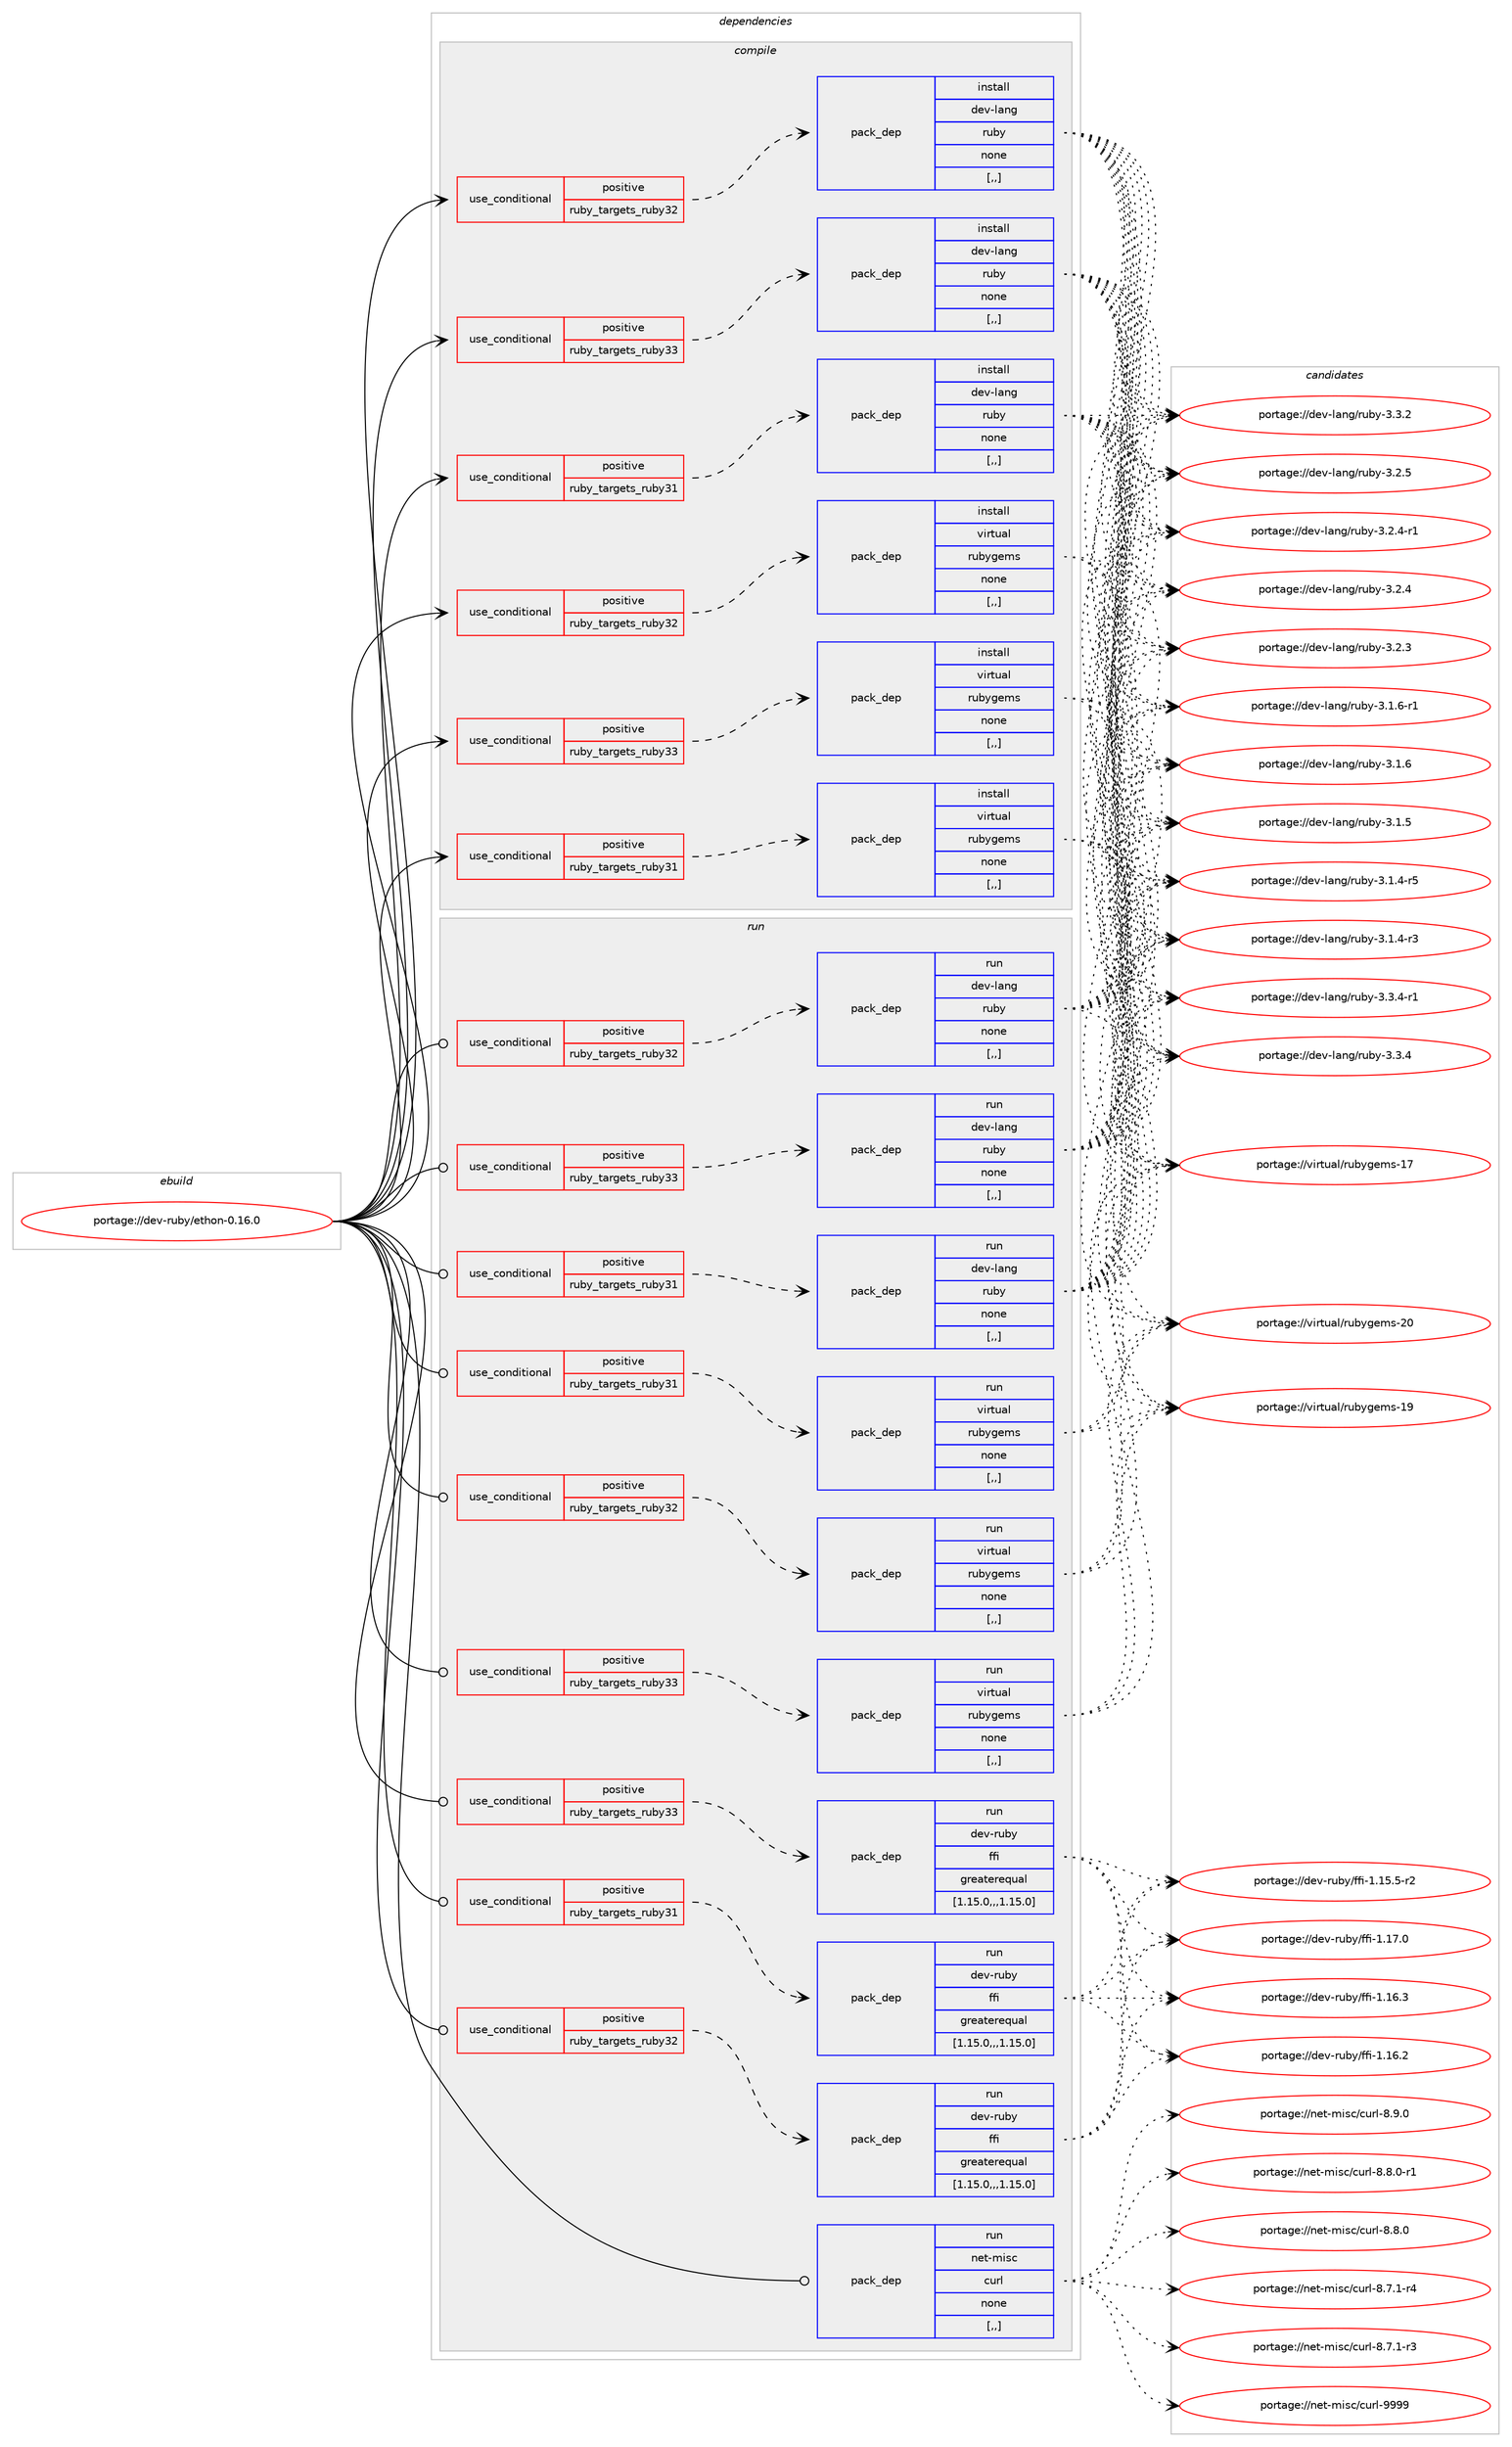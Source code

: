 digraph prolog {

# *************
# Graph options
# *************

newrank=true;
concentrate=true;
compound=true;
graph [rankdir=LR,fontname=Helvetica,fontsize=10,ranksep=1.5];#, ranksep=2.5, nodesep=0.2];
edge  [arrowhead=vee];
node  [fontname=Helvetica,fontsize=10];

# **********
# The ebuild
# **********

subgraph cluster_leftcol {
color=gray;
label=<<i>ebuild</i>>;
id [label="portage://dev-ruby/ethon-0.16.0", color=red, width=4, href="../dev-ruby/ethon-0.16.0.svg"];
}

# ****************
# The dependencies
# ****************

subgraph cluster_midcol {
color=gray;
label=<<i>dependencies</i>>;
subgraph cluster_compile {
fillcolor="#eeeeee";
style=filled;
label=<<i>compile</i>>;
subgraph cond47261 {
dependency182723 [label=<<TABLE BORDER="0" CELLBORDER="1" CELLSPACING="0" CELLPADDING="4"><TR><TD ROWSPAN="3" CELLPADDING="10">use_conditional</TD></TR><TR><TD>positive</TD></TR><TR><TD>ruby_targets_ruby31</TD></TR></TABLE>>, shape=none, color=red];
subgraph pack134150 {
dependency182724 [label=<<TABLE BORDER="0" CELLBORDER="1" CELLSPACING="0" CELLPADDING="4" WIDTH="220"><TR><TD ROWSPAN="6" CELLPADDING="30">pack_dep</TD></TR><TR><TD WIDTH="110">install</TD></TR><TR><TD>dev-lang</TD></TR><TR><TD>ruby</TD></TR><TR><TD>none</TD></TR><TR><TD>[,,]</TD></TR></TABLE>>, shape=none, color=blue];
}
dependency182723:e -> dependency182724:w [weight=20,style="dashed",arrowhead="vee"];
}
id:e -> dependency182723:w [weight=20,style="solid",arrowhead="vee"];
subgraph cond47262 {
dependency182725 [label=<<TABLE BORDER="0" CELLBORDER="1" CELLSPACING="0" CELLPADDING="4"><TR><TD ROWSPAN="3" CELLPADDING="10">use_conditional</TD></TR><TR><TD>positive</TD></TR><TR><TD>ruby_targets_ruby31</TD></TR></TABLE>>, shape=none, color=red];
subgraph pack134151 {
dependency182726 [label=<<TABLE BORDER="0" CELLBORDER="1" CELLSPACING="0" CELLPADDING="4" WIDTH="220"><TR><TD ROWSPAN="6" CELLPADDING="30">pack_dep</TD></TR><TR><TD WIDTH="110">install</TD></TR><TR><TD>virtual</TD></TR><TR><TD>rubygems</TD></TR><TR><TD>none</TD></TR><TR><TD>[,,]</TD></TR></TABLE>>, shape=none, color=blue];
}
dependency182725:e -> dependency182726:w [weight=20,style="dashed",arrowhead="vee"];
}
id:e -> dependency182725:w [weight=20,style="solid",arrowhead="vee"];
subgraph cond47263 {
dependency182727 [label=<<TABLE BORDER="0" CELLBORDER="1" CELLSPACING="0" CELLPADDING="4"><TR><TD ROWSPAN="3" CELLPADDING="10">use_conditional</TD></TR><TR><TD>positive</TD></TR><TR><TD>ruby_targets_ruby32</TD></TR></TABLE>>, shape=none, color=red];
subgraph pack134152 {
dependency182728 [label=<<TABLE BORDER="0" CELLBORDER="1" CELLSPACING="0" CELLPADDING="4" WIDTH="220"><TR><TD ROWSPAN="6" CELLPADDING="30">pack_dep</TD></TR><TR><TD WIDTH="110">install</TD></TR><TR><TD>dev-lang</TD></TR><TR><TD>ruby</TD></TR><TR><TD>none</TD></TR><TR><TD>[,,]</TD></TR></TABLE>>, shape=none, color=blue];
}
dependency182727:e -> dependency182728:w [weight=20,style="dashed",arrowhead="vee"];
}
id:e -> dependency182727:w [weight=20,style="solid",arrowhead="vee"];
subgraph cond47264 {
dependency182729 [label=<<TABLE BORDER="0" CELLBORDER="1" CELLSPACING="0" CELLPADDING="4"><TR><TD ROWSPAN="3" CELLPADDING="10">use_conditional</TD></TR><TR><TD>positive</TD></TR><TR><TD>ruby_targets_ruby32</TD></TR></TABLE>>, shape=none, color=red];
subgraph pack134153 {
dependency182730 [label=<<TABLE BORDER="0" CELLBORDER="1" CELLSPACING="0" CELLPADDING="4" WIDTH="220"><TR><TD ROWSPAN="6" CELLPADDING="30">pack_dep</TD></TR><TR><TD WIDTH="110">install</TD></TR><TR><TD>virtual</TD></TR><TR><TD>rubygems</TD></TR><TR><TD>none</TD></TR><TR><TD>[,,]</TD></TR></TABLE>>, shape=none, color=blue];
}
dependency182729:e -> dependency182730:w [weight=20,style="dashed",arrowhead="vee"];
}
id:e -> dependency182729:w [weight=20,style="solid",arrowhead="vee"];
subgraph cond47265 {
dependency182731 [label=<<TABLE BORDER="0" CELLBORDER="1" CELLSPACING="0" CELLPADDING="4"><TR><TD ROWSPAN="3" CELLPADDING="10">use_conditional</TD></TR><TR><TD>positive</TD></TR><TR><TD>ruby_targets_ruby33</TD></TR></TABLE>>, shape=none, color=red];
subgraph pack134154 {
dependency182732 [label=<<TABLE BORDER="0" CELLBORDER="1" CELLSPACING="0" CELLPADDING="4" WIDTH="220"><TR><TD ROWSPAN="6" CELLPADDING="30">pack_dep</TD></TR><TR><TD WIDTH="110">install</TD></TR><TR><TD>dev-lang</TD></TR><TR><TD>ruby</TD></TR><TR><TD>none</TD></TR><TR><TD>[,,]</TD></TR></TABLE>>, shape=none, color=blue];
}
dependency182731:e -> dependency182732:w [weight=20,style="dashed",arrowhead="vee"];
}
id:e -> dependency182731:w [weight=20,style="solid",arrowhead="vee"];
subgraph cond47266 {
dependency182733 [label=<<TABLE BORDER="0" CELLBORDER="1" CELLSPACING="0" CELLPADDING="4"><TR><TD ROWSPAN="3" CELLPADDING="10">use_conditional</TD></TR><TR><TD>positive</TD></TR><TR><TD>ruby_targets_ruby33</TD></TR></TABLE>>, shape=none, color=red];
subgraph pack134155 {
dependency182734 [label=<<TABLE BORDER="0" CELLBORDER="1" CELLSPACING="0" CELLPADDING="4" WIDTH="220"><TR><TD ROWSPAN="6" CELLPADDING="30">pack_dep</TD></TR><TR><TD WIDTH="110">install</TD></TR><TR><TD>virtual</TD></TR><TR><TD>rubygems</TD></TR><TR><TD>none</TD></TR><TR><TD>[,,]</TD></TR></TABLE>>, shape=none, color=blue];
}
dependency182733:e -> dependency182734:w [weight=20,style="dashed",arrowhead="vee"];
}
id:e -> dependency182733:w [weight=20,style="solid",arrowhead="vee"];
}
subgraph cluster_compileandrun {
fillcolor="#eeeeee";
style=filled;
label=<<i>compile and run</i>>;
}
subgraph cluster_run {
fillcolor="#eeeeee";
style=filled;
label=<<i>run</i>>;
subgraph cond47267 {
dependency182735 [label=<<TABLE BORDER="0" CELLBORDER="1" CELLSPACING="0" CELLPADDING="4"><TR><TD ROWSPAN="3" CELLPADDING="10">use_conditional</TD></TR><TR><TD>positive</TD></TR><TR><TD>ruby_targets_ruby31</TD></TR></TABLE>>, shape=none, color=red];
subgraph pack134156 {
dependency182736 [label=<<TABLE BORDER="0" CELLBORDER="1" CELLSPACING="0" CELLPADDING="4" WIDTH="220"><TR><TD ROWSPAN="6" CELLPADDING="30">pack_dep</TD></TR><TR><TD WIDTH="110">run</TD></TR><TR><TD>dev-lang</TD></TR><TR><TD>ruby</TD></TR><TR><TD>none</TD></TR><TR><TD>[,,]</TD></TR></TABLE>>, shape=none, color=blue];
}
dependency182735:e -> dependency182736:w [weight=20,style="dashed",arrowhead="vee"];
}
id:e -> dependency182735:w [weight=20,style="solid",arrowhead="odot"];
subgraph cond47268 {
dependency182737 [label=<<TABLE BORDER="0" CELLBORDER="1" CELLSPACING="0" CELLPADDING="4"><TR><TD ROWSPAN="3" CELLPADDING="10">use_conditional</TD></TR><TR><TD>positive</TD></TR><TR><TD>ruby_targets_ruby31</TD></TR></TABLE>>, shape=none, color=red];
subgraph pack134157 {
dependency182738 [label=<<TABLE BORDER="0" CELLBORDER="1" CELLSPACING="0" CELLPADDING="4" WIDTH="220"><TR><TD ROWSPAN="6" CELLPADDING="30">pack_dep</TD></TR><TR><TD WIDTH="110">run</TD></TR><TR><TD>dev-ruby</TD></TR><TR><TD>ffi</TD></TR><TR><TD>greaterequal</TD></TR><TR><TD>[1.15.0,,,1.15.0]</TD></TR></TABLE>>, shape=none, color=blue];
}
dependency182737:e -> dependency182738:w [weight=20,style="dashed",arrowhead="vee"];
}
id:e -> dependency182737:w [weight=20,style="solid",arrowhead="odot"];
subgraph cond47269 {
dependency182739 [label=<<TABLE BORDER="0" CELLBORDER="1" CELLSPACING="0" CELLPADDING="4"><TR><TD ROWSPAN="3" CELLPADDING="10">use_conditional</TD></TR><TR><TD>positive</TD></TR><TR><TD>ruby_targets_ruby31</TD></TR></TABLE>>, shape=none, color=red];
subgraph pack134158 {
dependency182740 [label=<<TABLE BORDER="0" CELLBORDER="1" CELLSPACING="0" CELLPADDING="4" WIDTH="220"><TR><TD ROWSPAN="6" CELLPADDING="30">pack_dep</TD></TR><TR><TD WIDTH="110">run</TD></TR><TR><TD>virtual</TD></TR><TR><TD>rubygems</TD></TR><TR><TD>none</TD></TR><TR><TD>[,,]</TD></TR></TABLE>>, shape=none, color=blue];
}
dependency182739:e -> dependency182740:w [weight=20,style="dashed",arrowhead="vee"];
}
id:e -> dependency182739:w [weight=20,style="solid",arrowhead="odot"];
subgraph cond47270 {
dependency182741 [label=<<TABLE BORDER="0" CELLBORDER="1" CELLSPACING="0" CELLPADDING="4"><TR><TD ROWSPAN="3" CELLPADDING="10">use_conditional</TD></TR><TR><TD>positive</TD></TR><TR><TD>ruby_targets_ruby32</TD></TR></TABLE>>, shape=none, color=red];
subgraph pack134159 {
dependency182742 [label=<<TABLE BORDER="0" CELLBORDER="1" CELLSPACING="0" CELLPADDING="4" WIDTH="220"><TR><TD ROWSPAN="6" CELLPADDING="30">pack_dep</TD></TR><TR><TD WIDTH="110">run</TD></TR><TR><TD>dev-lang</TD></TR><TR><TD>ruby</TD></TR><TR><TD>none</TD></TR><TR><TD>[,,]</TD></TR></TABLE>>, shape=none, color=blue];
}
dependency182741:e -> dependency182742:w [weight=20,style="dashed",arrowhead="vee"];
}
id:e -> dependency182741:w [weight=20,style="solid",arrowhead="odot"];
subgraph cond47271 {
dependency182743 [label=<<TABLE BORDER="0" CELLBORDER="1" CELLSPACING="0" CELLPADDING="4"><TR><TD ROWSPAN="3" CELLPADDING="10">use_conditional</TD></TR><TR><TD>positive</TD></TR><TR><TD>ruby_targets_ruby32</TD></TR></TABLE>>, shape=none, color=red];
subgraph pack134160 {
dependency182744 [label=<<TABLE BORDER="0" CELLBORDER="1" CELLSPACING="0" CELLPADDING="4" WIDTH="220"><TR><TD ROWSPAN="6" CELLPADDING="30">pack_dep</TD></TR><TR><TD WIDTH="110">run</TD></TR><TR><TD>dev-ruby</TD></TR><TR><TD>ffi</TD></TR><TR><TD>greaterequal</TD></TR><TR><TD>[1.15.0,,,1.15.0]</TD></TR></TABLE>>, shape=none, color=blue];
}
dependency182743:e -> dependency182744:w [weight=20,style="dashed",arrowhead="vee"];
}
id:e -> dependency182743:w [weight=20,style="solid",arrowhead="odot"];
subgraph cond47272 {
dependency182745 [label=<<TABLE BORDER="0" CELLBORDER="1" CELLSPACING="0" CELLPADDING="4"><TR><TD ROWSPAN="3" CELLPADDING="10">use_conditional</TD></TR><TR><TD>positive</TD></TR><TR><TD>ruby_targets_ruby32</TD></TR></TABLE>>, shape=none, color=red];
subgraph pack134161 {
dependency182746 [label=<<TABLE BORDER="0" CELLBORDER="1" CELLSPACING="0" CELLPADDING="4" WIDTH="220"><TR><TD ROWSPAN="6" CELLPADDING="30">pack_dep</TD></TR><TR><TD WIDTH="110">run</TD></TR><TR><TD>virtual</TD></TR><TR><TD>rubygems</TD></TR><TR><TD>none</TD></TR><TR><TD>[,,]</TD></TR></TABLE>>, shape=none, color=blue];
}
dependency182745:e -> dependency182746:w [weight=20,style="dashed",arrowhead="vee"];
}
id:e -> dependency182745:w [weight=20,style="solid",arrowhead="odot"];
subgraph cond47273 {
dependency182747 [label=<<TABLE BORDER="0" CELLBORDER="1" CELLSPACING="0" CELLPADDING="4"><TR><TD ROWSPAN="3" CELLPADDING="10">use_conditional</TD></TR><TR><TD>positive</TD></TR><TR><TD>ruby_targets_ruby33</TD></TR></TABLE>>, shape=none, color=red];
subgraph pack134162 {
dependency182748 [label=<<TABLE BORDER="0" CELLBORDER="1" CELLSPACING="0" CELLPADDING="4" WIDTH="220"><TR><TD ROWSPAN="6" CELLPADDING="30">pack_dep</TD></TR><TR><TD WIDTH="110">run</TD></TR><TR><TD>dev-lang</TD></TR><TR><TD>ruby</TD></TR><TR><TD>none</TD></TR><TR><TD>[,,]</TD></TR></TABLE>>, shape=none, color=blue];
}
dependency182747:e -> dependency182748:w [weight=20,style="dashed",arrowhead="vee"];
}
id:e -> dependency182747:w [weight=20,style="solid",arrowhead="odot"];
subgraph cond47274 {
dependency182749 [label=<<TABLE BORDER="0" CELLBORDER="1" CELLSPACING="0" CELLPADDING="4"><TR><TD ROWSPAN="3" CELLPADDING="10">use_conditional</TD></TR><TR><TD>positive</TD></TR><TR><TD>ruby_targets_ruby33</TD></TR></TABLE>>, shape=none, color=red];
subgraph pack134163 {
dependency182750 [label=<<TABLE BORDER="0" CELLBORDER="1" CELLSPACING="0" CELLPADDING="4" WIDTH="220"><TR><TD ROWSPAN="6" CELLPADDING="30">pack_dep</TD></TR><TR><TD WIDTH="110">run</TD></TR><TR><TD>dev-ruby</TD></TR><TR><TD>ffi</TD></TR><TR><TD>greaterequal</TD></TR><TR><TD>[1.15.0,,,1.15.0]</TD></TR></TABLE>>, shape=none, color=blue];
}
dependency182749:e -> dependency182750:w [weight=20,style="dashed",arrowhead="vee"];
}
id:e -> dependency182749:w [weight=20,style="solid",arrowhead="odot"];
subgraph cond47275 {
dependency182751 [label=<<TABLE BORDER="0" CELLBORDER="1" CELLSPACING="0" CELLPADDING="4"><TR><TD ROWSPAN="3" CELLPADDING="10">use_conditional</TD></TR><TR><TD>positive</TD></TR><TR><TD>ruby_targets_ruby33</TD></TR></TABLE>>, shape=none, color=red];
subgraph pack134164 {
dependency182752 [label=<<TABLE BORDER="0" CELLBORDER="1" CELLSPACING="0" CELLPADDING="4" WIDTH="220"><TR><TD ROWSPAN="6" CELLPADDING="30">pack_dep</TD></TR><TR><TD WIDTH="110">run</TD></TR><TR><TD>virtual</TD></TR><TR><TD>rubygems</TD></TR><TR><TD>none</TD></TR><TR><TD>[,,]</TD></TR></TABLE>>, shape=none, color=blue];
}
dependency182751:e -> dependency182752:w [weight=20,style="dashed",arrowhead="vee"];
}
id:e -> dependency182751:w [weight=20,style="solid",arrowhead="odot"];
subgraph pack134165 {
dependency182753 [label=<<TABLE BORDER="0" CELLBORDER="1" CELLSPACING="0" CELLPADDING="4" WIDTH="220"><TR><TD ROWSPAN="6" CELLPADDING="30">pack_dep</TD></TR><TR><TD WIDTH="110">run</TD></TR><TR><TD>net-misc</TD></TR><TR><TD>curl</TD></TR><TR><TD>none</TD></TR><TR><TD>[,,]</TD></TR></TABLE>>, shape=none, color=blue];
}
id:e -> dependency182753:w [weight=20,style="solid",arrowhead="odot"];
}
}

# **************
# The candidates
# **************

subgraph cluster_choices {
rank=same;
color=gray;
label=<<i>candidates</i>>;

subgraph choice134150 {
color=black;
nodesep=1;
choice100101118451089711010347114117981214551465146524511449 [label="portage://dev-lang/ruby-3.3.4-r1", color=red, width=4,href="../dev-lang/ruby-3.3.4-r1.svg"];
choice10010111845108971101034711411798121455146514652 [label="portage://dev-lang/ruby-3.3.4", color=red, width=4,href="../dev-lang/ruby-3.3.4.svg"];
choice10010111845108971101034711411798121455146514650 [label="portage://dev-lang/ruby-3.3.2", color=red, width=4,href="../dev-lang/ruby-3.3.2.svg"];
choice10010111845108971101034711411798121455146504653 [label="portage://dev-lang/ruby-3.2.5", color=red, width=4,href="../dev-lang/ruby-3.2.5.svg"];
choice100101118451089711010347114117981214551465046524511449 [label="portage://dev-lang/ruby-3.2.4-r1", color=red, width=4,href="../dev-lang/ruby-3.2.4-r1.svg"];
choice10010111845108971101034711411798121455146504652 [label="portage://dev-lang/ruby-3.2.4", color=red, width=4,href="../dev-lang/ruby-3.2.4.svg"];
choice10010111845108971101034711411798121455146504651 [label="portage://dev-lang/ruby-3.2.3", color=red, width=4,href="../dev-lang/ruby-3.2.3.svg"];
choice100101118451089711010347114117981214551464946544511449 [label="portage://dev-lang/ruby-3.1.6-r1", color=red, width=4,href="../dev-lang/ruby-3.1.6-r1.svg"];
choice10010111845108971101034711411798121455146494654 [label="portage://dev-lang/ruby-3.1.6", color=red, width=4,href="../dev-lang/ruby-3.1.6.svg"];
choice10010111845108971101034711411798121455146494653 [label="portage://dev-lang/ruby-3.1.5", color=red, width=4,href="../dev-lang/ruby-3.1.5.svg"];
choice100101118451089711010347114117981214551464946524511453 [label="portage://dev-lang/ruby-3.1.4-r5", color=red, width=4,href="../dev-lang/ruby-3.1.4-r5.svg"];
choice100101118451089711010347114117981214551464946524511451 [label="portage://dev-lang/ruby-3.1.4-r3", color=red, width=4,href="../dev-lang/ruby-3.1.4-r3.svg"];
dependency182724:e -> choice100101118451089711010347114117981214551465146524511449:w [style=dotted,weight="100"];
dependency182724:e -> choice10010111845108971101034711411798121455146514652:w [style=dotted,weight="100"];
dependency182724:e -> choice10010111845108971101034711411798121455146514650:w [style=dotted,weight="100"];
dependency182724:e -> choice10010111845108971101034711411798121455146504653:w [style=dotted,weight="100"];
dependency182724:e -> choice100101118451089711010347114117981214551465046524511449:w [style=dotted,weight="100"];
dependency182724:e -> choice10010111845108971101034711411798121455146504652:w [style=dotted,weight="100"];
dependency182724:e -> choice10010111845108971101034711411798121455146504651:w [style=dotted,weight="100"];
dependency182724:e -> choice100101118451089711010347114117981214551464946544511449:w [style=dotted,weight="100"];
dependency182724:e -> choice10010111845108971101034711411798121455146494654:w [style=dotted,weight="100"];
dependency182724:e -> choice10010111845108971101034711411798121455146494653:w [style=dotted,weight="100"];
dependency182724:e -> choice100101118451089711010347114117981214551464946524511453:w [style=dotted,weight="100"];
dependency182724:e -> choice100101118451089711010347114117981214551464946524511451:w [style=dotted,weight="100"];
}
subgraph choice134151 {
color=black;
nodesep=1;
choice118105114116117971084711411798121103101109115455048 [label="portage://virtual/rubygems-20", color=red, width=4,href="../virtual/rubygems-20.svg"];
choice118105114116117971084711411798121103101109115454957 [label="portage://virtual/rubygems-19", color=red, width=4,href="../virtual/rubygems-19.svg"];
choice118105114116117971084711411798121103101109115454955 [label="portage://virtual/rubygems-17", color=red, width=4,href="../virtual/rubygems-17.svg"];
dependency182726:e -> choice118105114116117971084711411798121103101109115455048:w [style=dotted,weight="100"];
dependency182726:e -> choice118105114116117971084711411798121103101109115454957:w [style=dotted,weight="100"];
dependency182726:e -> choice118105114116117971084711411798121103101109115454955:w [style=dotted,weight="100"];
}
subgraph choice134152 {
color=black;
nodesep=1;
choice100101118451089711010347114117981214551465146524511449 [label="portage://dev-lang/ruby-3.3.4-r1", color=red, width=4,href="../dev-lang/ruby-3.3.4-r1.svg"];
choice10010111845108971101034711411798121455146514652 [label="portage://dev-lang/ruby-3.3.4", color=red, width=4,href="../dev-lang/ruby-3.3.4.svg"];
choice10010111845108971101034711411798121455146514650 [label="portage://dev-lang/ruby-3.3.2", color=red, width=4,href="../dev-lang/ruby-3.3.2.svg"];
choice10010111845108971101034711411798121455146504653 [label="portage://dev-lang/ruby-3.2.5", color=red, width=4,href="../dev-lang/ruby-3.2.5.svg"];
choice100101118451089711010347114117981214551465046524511449 [label="portage://dev-lang/ruby-3.2.4-r1", color=red, width=4,href="../dev-lang/ruby-3.2.4-r1.svg"];
choice10010111845108971101034711411798121455146504652 [label="portage://dev-lang/ruby-3.2.4", color=red, width=4,href="../dev-lang/ruby-3.2.4.svg"];
choice10010111845108971101034711411798121455146504651 [label="portage://dev-lang/ruby-3.2.3", color=red, width=4,href="../dev-lang/ruby-3.2.3.svg"];
choice100101118451089711010347114117981214551464946544511449 [label="portage://dev-lang/ruby-3.1.6-r1", color=red, width=4,href="../dev-lang/ruby-3.1.6-r1.svg"];
choice10010111845108971101034711411798121455146494654 [label="portage://dev-lang/ruby-3.1.6", color=red, width=4,href="../dev-lang/ruby-3.1.6.svg"];
choice10010111845108971101034711411798121455146494653 [label="portage://dev-lang/ruby-3.1.5", color=red, width=4,href="../dev-lang/ruby-3.1.5.svg"];
choice100101118451089711010347114117981214551464946524511453 [label="portage://dev-lang/ruby-3.1.4-r5", color=red, width=4,href="../dev-lang/ruby-3.1.4-r5.svg"];
choice100101118451089711010347114117981214551464946524511451 [label="portage://dev-lang/ruby-3.1.4-r3", color=red, width=4,href="../dev-lang/ruby-3.1.4-r3.svg"];
dependency182728:e -> choice100101118451089711010347114117981214551465146524511449:w [style=dotted,weight="100"];
dependency182728:e -> choice10010111845108971101034711411798121455146514652:w [style=dotted,weight="100"];
dependency182728:e -> choice10010111845108971101034711411798121455146514650:w [style=dotted,weight="100"];
dependency182728:e -> choice10010111845108971101034711411798121455146504653:w [style=dotted,weight="100"];
dependency182728:e -> choice100101118451089711010347114117981214551465046524511449:w [style=dotted,weight="100"];
dependency182728:e -> choice10010111845108971101034711411798121455146504652:w [style=dotted,weight="100"];
dependency182728:e -> choice10010111845108971101034711411798121455146504651:w [style=dotted,weight="100"];
dependency182728:e -> choice100101118451089711010347114117981214551464946544511449:w [style=dotted,weight="100"];
dependency182728:e -> choice10010111845108971101034711411798121455146494654:w [style=dotted,weight="100"];
dependency182728:e -> choice10010111845108971101034711411798121455146494653:w [style=dotted,weight="100"];
dependency182728:e -> choice100101118451089711010347114117981214551464946524511453:w [style=dotted,weight="100"];
dependency182728:e -> choice100101118451089711010347114117981214551464946524511451:w [style=dotted,weight="100"];
}
subgraph choice134153 {
color=black;
nodesep=1;
choice118105114116117971084711411798121103101109115455048 [label="portage://virtual/rubygems-20", color=red, width=4,href="../virtual/rubygems-20.svg"];
choice118105114116117971084711411798121103101109115454957 [label="portage://virtual/rubygems-19", color=red, width=4,href="../virtual/rubygems-19.svg"];
choice118105114116117971084711411798121103101109115454955 [label="portage://virtual/rubygems-17", color=red, width=4,href="../virtual/rubygems-17.svg"];
dependency182730:e -> choice118105114116117971084711411798121103101109115455048:w [style=dotted,weight="100"];
dependency182730:e -> choice118105114116117971084711411798121103101109115454957:w [style=dotted,weight="100"];
dependency182730:e -> choice118105114116117971084711411798121103101109115454955:w [style=dotted,weight="100"];
}
subgraph choice134154 {
color=black;
nodesep=1;
choice100101118451089711010347114117981214551465146524511449 [label="portage://dev-lang/ruby-3.3.4-r1", color=red, width=4,href="../dev-lang/ruby-3.3.4-r1.svg"];
choice10010111845108971101034711411798121455146514652 [label="portage://dev-lang/ruby-3.3.4", color=red, width=4,href="../dev-lang/ruby-3.3.4.svg"];
choice10010111845108971101034711411798121455146514650 [label="portage://dev-lang/ruby-3.3.2", color=red, width=4,href="../dev-lang/ruby-3.3.2.svg"];
choice10010111845108971101034711411798121455146504653 [label="portage://dev-lang/ruby-3.2.5", color=red, width=4,href="../dev-lang/ruby-3.2.5.svg"];
choice100101118451089711010347114117981214551465046524511449 [label="portage://dev-lang/ruby-3.2.4-r1", color=red, width=4,href="../dev-lang/ruby-3.2.4-r1.svg"];
choice10010111845108971101034711411798121455146504652 [label="portage://dev-lang/ruby-3.2.4", color=red, width=4,href="../dev-lang/ruby-3.2.4.svg"];
choice10010111845108971101034711411798121455146504651 [label="portage://dev-lang/ruby-3.2.3", color=red, width=4,href="../dev-lang/ruby-3.2.3.svg"];
choice100101118451089711010347114117981214551464946544511449 [label="portage://dev-lang/ruby-3.1.6-r1", color=red, width=4,href="../dev-lang/ruby-3.1.6-r1.svg"];
choice10010111845108971101034711411798121455146494654 [label="portage://dev-lang/ruby-3.1.6", color=red, width=4,href="../dev-lang/ruby-3.1.6.svg"];
choice10010111845108971101034711411798121455146494653 [label="portage://dev-lang/ruby-3.1.5", color=red, width=4,href="../dev-lang/ruby-3.1.5.svg"];
choice100101118451089711010347114117981214551464946524511453 [label="portage://dev-lang/ruby-3.1.4-r5", color=red, width=4,href="../dev-lang/ruby-3.1.4-r5.svg"];
choice100101118451089711010347114117981214551464946524511451 [label="portage://dev-lang/ruby-3.1.4-r3", color=red, width=4,href="../dev-lang/ruby-3.1.4-r3.svg"];
dependency182732:e -> choice100101118451089711010347114117981214551465146524511449:w [style=dotted,weight="100"];
dependency182732:e -> choice10010111845108971101034711411798121455146514652:w [style=dotted,weight="100"];
dependency182732:e -> choice10010111845108971101034711411798121455146514650:w [style=dotted,weight="100"];
dependency182732:e -> choice10010111845108971101034711411798121455146504653:w [style=dotted,weight="100"];
dependency182732:e -> choice100101118451089711010347114117981214551465046524511449:w [style=dotted,weight="100"];
dependency182732:e -> choice10010111845108971101034711411798121455146504652:w [style=dotted,weight="100"];
dependency182732:e -> choice10010111845108971101034711411798121455146504651:w [style=dotted,weight="100"];
dependency182732:e -> choice100101118451089711010347114117981214551464946544511449:w [style=dotted,weight="100"];
dependency182732:e -> choice10010111845108971101034711411798121455146494654:w [style=dotted,weight="100"];
dependency182732:e -> choice10010111845108971101034711411798121455146494653:w [style=dotted,weight="100"];
dependency182732:e -> choice100101118451089711010347114117981214551464946524511453:w [style=dotted,weight="100"];
dependency182732:e -> choice100101118451089711010347114117981214551464946524511451:w [style=dotted,weight="100"];
}
subgraph choice134155 {
color=black;
nodesep=1;
choice118105114116117971084711411798121103101109115455048 [label="portage://virtual/rubygems-20", color=red, width=4,href="../virtual/rubygems-20.svg"];
choice118105114116117971084711411798121103101109115454957 [label="portage://virtual/rubygems-19", color=red, width=4,href="../virtual/rubygems-19.svg"];
choice118105114116117971084711411798121103101109115454955 [label="portage://virtual/rubygems-17", color=red, width=4,href="../virtual/rubygems-17.svg"];
dependency182734:e -> choice118105114116117971084711411798121103101109115455048:w [style=dotted,weight="100"];
dependency182734:e -> choice118105114116117971084711411798121103101109115454957:w [style=dotted,weight="100"];
dependency182734:e -> choice118105114116117971084711411798121103101109115454955:w [style=dotted,weight="100"];
}
subgraph choice134156 {
color=black;
nodesep=1;
choice100101118451089711010347114117981214551465146524511449 [label="portage://dev-lang/ruby-3.3.4-r1", color=red, width=4,href="../dev-lang/ruby-3.3.4-r1.svg"];
choice10010111845108971101034711411798121455146514652 [label="portage://dev-lang/ruby-3.3.4", color=red, width=4,href="../dev-lang/ruby-3.3.4.svg"];
choice10010111845108971101034711411798121455146514650 [label="portage://dev-lang/ruby-3.3.2", color=red, width=4,href="../dev-lang/ruby-3.3.2.svg"];
choice10010111845108971101034711411798121455146504653 [label="portage://dev-lang/ruby-3.2.5", color=red, width=4,href="../dev-lang/ruby-3.2.5.svg"];
choice100101118451089711010347114117981214551465046524511449 [label="portage://dev-lang/ruby-3.2.4-r1", color=red, width=4,href="../dev-lang/ruby-3.2.4-r1.svg"];
choice10010111845108971101034711411798121455146504652 [label="portage://dev-lang/ruby-3.2.4", color=red, width=4,href="../dev-lang/ruby-3.2.4.svg"];
choice10010111845108971101034711411798121455146504651 [label="portage://dev-lang/ruby-3.2.3", color=red, width=4,href="../dev-lang/ruby-3.2.3.svg"];
choice100101118451089711010347114117981214551464946544511449 [label="portage://dev-lang/ruby-3.1.6-r1", color=red, width=4,href="../dev-lang/ruby-3.1.6-r1.svg"];
choice10010111845108971101034711411798121455146494654 [label="portage://dev-lang/ruby-3.1.6", color=red, width=4,href="../dev-lang/ruby-3.1.6.svg"];
choice10010111845108971101034711411798121455146494653 [label="portage://dev-lang/ruby-3.1.5", color=red, width=4,href="../dev-lang/ruby-3.1.5.svg"];
choice100101118451089711010347114117981214551464946524511453 [label="portage://dev-lang/ruby-3.1.4-r5", color=red, width=4,href="../dev-lang/ruby-3.1.4-r5.svg"];
choice100101118451089711010347114117981214551464946524511451 [label="portage://dev-lang/ruby-3.1.4-r3", color=red, width=4,href="../dev-lang/ruby-3.1.4-r3.svg"];
dependency182736:e -> choice100101118451089711010347114117981214551465146524511449:w [style=dotted,weight="100"];
dependency182736:e -> choice10010111845108971101034711411798121455146514652:w [style=dotted,weight="100"];
dependency182736:e -> choice10010111845108971101034711411798121455146514650:w [style=dotted,weight="100"];
dependency182736:e -> choice10010111845108971101034711411798121455146504653:w [style=dotted,weight="100"];
dependency182736:e -> choice100101118451089711010347114117981214551465046524511449:w [style=dotted,weight="100"];
dependency182736:e -> choice10010111845108971101034711411798121455146504652:w [style=dotted,weight="100"];
dependency182736:e -> choice10010111845108971101034711411798121455146504651:w [style=dotted,weight="100"];
dependency182736:e -> choice100101118451089711010347114117981214551464946544511449:w [style=dotted,weight="100"];
dependency182736:e -> choice10010111845108971101034711411798121455146494654:w [style=dotted,weight="100"];
dependency182736:e -> choice10010111845108971101034711411798121455146494653:w [style=dotted,weight="100"];
dependency182736:e -> choice100101118451089711010347114117981214551464946524511453:w [style=dotted,weight="100"];
dependency182736:e -> choice100101118451089711010347114117981214551464946524511451:w [style=dotted,weight="100"];
}
subgraph choice134157 {
color=black;
nodesep=1;
choice10010111845114117981214710210210545494649554648 [label="portage://dev-ruby/ffi-1.17.0", color=red, width=4,href="../dev-ruby/ffi-1.17.0.svg"];
choice10010111845114117981214710210210545494649544651 [label="portage://dev-ruby/ffi-1.16.3", color=red, width=4,href="../dev-ruby/ffi-1.16.3.svg"];
choice10010111845114117981214710210210545494649544650 [label="portage://dev-ruby/ffi-1.16.2", color=red, width=4,href="../dev-ruby/ffi-1.16.2.svg"];
choice100101118451141179812147102102105454946495346534511450 [label="portage://dev-ruby/ffi-1.15.5-r2", color=red, width=4,href="../dev-ruby/ffi-1.15.5-r2.svg"];
dependency182738:e -> choice10010111845114117981214710210210545494649554648:w [style=dotted,weight="100"];
dependency182738:e -> choice10010111845114117981214710210210545494649544651:w [style=dotted,weight="100"];
dependency182738:e -> choice10010111845114117981214710210210545494649544650:w [style=dotted,weight="100"];
dependency182738:e -> choice100101118451141179812147102102105454946495346534511450:w [style=dotted,weight="100"];
}
subgraph choice134158 {
color=black;
nodesep=1;
choice118105114116117971084711411798121103101109115455048 [label="portage://virtual/rubygems-20", color=red, width=4,href="../virtual/rubygems-20.svg"];
choice118105114116117971084711411798121103101109115454957 [label="portage://virtual/rubygems-19", color=red, width=4,href="../virtual/rubygems-19.svg"];
choice118105114116117971084711411798121103101109115454955 [label="portage://virtual/rubygems-17", color=red, width=4,href="../virtual/rubygems-17.svg"];
dependency182740:e -> choice118105114116117971084711411798121103101109115455048:w [style=dotted,weight="100"];
dependency182740:e -> choice118105114116117971084711411798121103101109115454957:w [style=dotted,weight="100"];
dependency182740:e -> choice118105114116117971084711411798121103101109115454955:w [style=dotted,weight="100"];
}
subgraph choice134159 {
color=black;
nodesep=1;
choice100101118451089711010347114117981214551465146524511449 [label="portage://dev-lang/ruby-3.3.4-r1", color=red, width=4,href="../dev-lang/ruby-3.3.4-r1.svg"];
choice10010111845108971101034711411798121455146514652 [label="portage://dev-lang/ruby-3.3.4", color=red, width=4,href="../dev-lang/ruby-3.3.4.svg"];
choice10010111845108971101034711411798121455146514650 [label="portage://dev-lang/ruby-3.3.2", color=red, width=4,href="../dev-lang/ruby-3.3.2.svg"];
choice10010111845108971101034711411798121455146504653 [label="portage://dev-lang/ruby-3.2.5", color=red, width=4,href="../dev-lang/ruby-3.2.5.svg"];
choice100101118451089711010347114117981214551465046524511449 [label="portage://dev-lang/ruby-3.2.4-r1", color=red, width=4,href="../dev-lang/ruby-3.2.4-r1.svg"];
choice10010111845108971101034711411798121455146504652 [label="portage://dev-lang/ruby-3.2.4", color=red, width=4,href="../dev-lang/ruby-3.2.4.svg"];
choice10010111845108971101034711411798121455146504651 [label="portage://dev-lang/ruby-3.2.3", color=red, width=4,href="../dev-lang/ruby-3.2.3.svg"];
choice100101118451089711010347114117981214551464946544511449 [label="portage://dev-lang/ruby-3.1.6-r1", color=red, width=4,href="../dev-lang/ruby-3.1.6-r1.svg"];
choice10010111845108971101034711411798121455146494654 [label="portage://dev-lang/ruby-3.1.6", color=red, width=4,href="../dev-lang/ruby-3.1.6.svg"];
choice10010111845108971101034711411798121455146494653 [label="portage://dev-lang/ruby-3.1.5", color=red, width=4,href="../dev-lang/ruby-3.1.5.svg"];
choice100101118451089711010347114117981214551464946524511453 [label="portage://dev-lang/ruby-3.1.4-r5", color=red, width=4,href="../dev-lang/ruby-3.1.4-r5.svg"];
choice100101118451089711010347114117981214551464946524511451 [label="portage://dev-lang/ruby-3.1.4-r3", color=red, width=4,href="../dev-lang/ruby-3.1.4-r3.svg"];
dependency182742:e -> choice100101118451089711010347114117981214551465146524511449:w [style=dotted,weight="100"];
dependency182742:e -> choice10010111845108971101034711411798121455146514652:w [style=dotted,weight="100"];
dependency182742:e -> choice10010111845108971101034711411798121455146514650:w [style=dotted,weight="100"];
dependency182742:e -> choice10010111845108971101034711411798121455146504653:w [style=dotted,weight="100"];
dependency182742:e -> choice100101118451089711010347114117981214551465046524511449:w [style=dotted,weight="100"];
dependency182742:e -> choice10010111845108971101034711411798121455146504652:w [style=dotted,weight="100"];
dependency182742:e -> choice10010111845108971101034711411798121455146504651:w [style=dotted,weight="100"];
dependency182742:e -> choice100101118451089711010347114117981214551464946544511449:w [style=dotted,weight="100"];
dependency182742:e -> choice10010111845108971101034711411798121455146494654:w [style=dotted,weight="100"];
dependency182742:e -> choice10010111845108971101034711411798121455146494653:w [style=dotted,weight="100"];
dependency182742:e -> choice100101118451089711010347114117981214551464946524511453:w [style=dotted,weight="100"];
dependency182742:e -> choice100101118451089711010347114117981214551464946524511451:w [style=dotted,weight="100"];
}
subgraph choice134160 {
color=black;
nodesep=1;
choice10010111845114117981214710210210545494649554648 [label="portage://dev-ruby/ffi-1.17.0", color=red, width=4,href="../dev-ruby/ffi-1.17.0.svg"];
choice10010111845114117981214710210210545494649544651 [label="portage://dev-ruby/ffi-1.16.3", color=red, width=4,href="../dev-ruby/ffi-1.16.3.svg"];
choice10010111845114117981214710210210545494649544650 [label="portage://dev-ruby/ffi-1.16.2", color=red, width=4,href="../dev-ruby/ffi-1.16.2.svg"];
choice100101118451141179812147102102105454946495346534511450 [label="portage://dev-ruby/ffi-1.15.5-r2", color=red, width=4,href="../dev-ruby/ffi-1.15.5-r2.svg"];
dependency182744:e -> choice10010111845114117981214710210210545494649554648:w [style=dotted,weight="100"];
dependency182744:e -> choice10010111845114117981214710210210545494649544651:w [style=dotted,weight="100"];
dependency182744:e -> choice10010111845114117981214710210210545494649544650:w [style=dotted,weight="100"];
dependency182744:e -> choice100101118451141179812147102102105454946495346534511450:w [style=dotted,weight="100"];
}
subgraph choice134161 {
color=black;
nodesep=1;
choice118105114116117971084711411798121103101109115455048 [label="portage://virtual/rubygems-20", color=red, width=4,href="../virtual/rubygems-20.svg"];
choice118105114116117971084711411798121103101109115454957 [label="portage://virtual/rubygems-19", color=red, width=4,href="../virtual/rubygems-19.svg"];
choice118105114116117971084711411798121103101109115454955 [label="portage://virtual/rubygems-17", color=red, width=4,href="../virtual/rubygems-17.svg"];
dependency182746:e -> choice118105114116117971084711411798121103101109115455048:w [style=dotted,weight="100"];
dependency182746:e -> choice118105114116117971084711411798121103101109115454957:w [style=dotted,weight="100"];
dependency182746:e -> choice118105114116117971084711411798121103101109115454955:w [style=dotted,weight="100"];
}
subgraph choice134162 {
color=black;
nodesep=1;
choice100101118451089711010347114117981214551465146524511449 [label="portage://dev-lang/ruby-3.3.4-r1", color=red, width=4,href="../dev-lang/ruby-3.3.4-r1.svg"];
choice10010111845108971101034711411798121455146514652 [label="portage://dev-lang/ruby-3.3.4", color=red, width=4,href="../dev-lang/ruby-3.3.4.svg"];
choice10010111845108971101034711411798121455146514650 [label="portage://dev-lang/ruby-3.3.2", color=red, width=4,href="../dev-lang/ruby-3.3.2.svg"];
choice10010111845108971101034711411798121455146504653 [label="portage://dev-lang/ruby-3.2.5", color=red, width=4,href="../dev-lang/ruby-3.2.5.svg"];
choice100101118451089711010347114117981214551465046524511449 [label="portage://dev-lang/ruby-3.2.4-r1", color=red, width=4,href="../dev-lang/ruby-3.2.4-r1.svg"];
choice10010111845108971101034711411798121455146504652 [label="portage://dev-lang/ruby-3.2.4", color=red, width=4,href="../dev-lang/ruby-3.2.4.svg"];
choice10010111845108971101034711411798121455146504651 [label="portage://dev-lang/ruby-3.2.3", color=red, width=4,href="../dev-lang/ruby-3.2.3.svg"];
choice100101118451089711010347114117981214551464946544511449 [label="portage://dev-lang/ruby-3.1.6-r1", color=red, width=4,href="../dev-lang/ruby-3.1.6-r1.svg"];
choice10010111845108971101034711411798121455146494654 [label="portage://dev-lang/ruby-3.1.6", color=red, width=4,href="../dev-lang/ruby-3.1.6.svg"];
choice10010111845108971101034711411798121455146494653 [label="portage://dev-lang/ruby-3.1.5", color=red, width=4,href="../dev-lang/ruby-3.1.5.svg"];
choice100101118451089711010347114117981214551464946524511453 [label="portage://dev-lang/ruby-3.1.4-r5", color=red, width=4,href="../dev-lang/ruby-3.1.4-r5.svg"];
choice100101118451089711010347114117981214551464946524511451 [label="portage://dev-lang/ruby-3.1.4-r3", color=red, width=4,href="../dev-lang/ruby-3.1.4-r3.svg"];
dependency182748:e -> choice100101118451089711010347114117981214551465146524511449:w [style=dotted,weight="100"];
dependency182748:e -> choice10010111845108971101034711411798121455146514652:w [style=dotted,weight="100"];
dependency182748:e -> choice10010111845108971101034711411798121455146514650:w [style=dotted,weight="100"];
dependency182748:e -> choice10010111845108971101034711411798121455146504653:w [style=dotted,weight="100"];
dependency182748:e -> choice100101118451089711010347114117981214551465046524511449:w [style=dotted,weight="100"];
dependency182748:e -> choice10010111845108971101034711411798121455146504652:w [style=dotted,weight="100"];
dependency182748:e -> choice10010111845108971101034711411798121455146504651:w [style=dotted,weight="100"];
dependency182748:e -> choice100101118451089711010347114117981214551464946544511449:w [style=dotted,weight="100"];
dependency182748:e -> choice10010111845108971101034711411798121455146494654:w [style=dotted,weight="100"];
dependency182748:e -> choice10010111845108971101034711411798121455146494653:w [style=dotted,weight="100"];
dependency182748:e -> choice100101118451089711010347114117981214551464946524511453:w [style=dotted,weight="100"];
dependency182748:e -> choice100101118451089711010347114117981214551464946524511451:w [style=dotted,weight="100"];
}
subgraph choice134163 {
color=black;
nodesep=1;
choice10010111845114117981214710210210545494649554648 [label="portage://dev-ruby/ffi-1.17.0", color=red, width=4,href="../dev-ruby/ffi-1.17.0.svg"];
choice10010111845114117981214710210210545494649544651 [label="portage://dev-ruby/ffi-1.16.3", color=red, width=4,href="../dev-ruby/ffi-1.16.3.svg"];
choice10010111845114117981214710210210545494649544650 [label="portage://dev-ruby/ffi-1.16.2", color=red, width=4,href="../dev-ruby/ffi-1.16.2.svg"];
choice100101118451141179812147102102105454946495346534511450 [label="portage://dev-ruby/ffi-1.15.5-r2", color=red, width=4,href="../dev-ruby/ffi-1.15.5-r2.svg"];
dependency182750:e -> choice10010111845114117981214710210210545494649554648:w [style=dotted,weight="100"];
dependency182750:e -> choice10010111845114117981214710210210545494649544651:w [style=dotted,weight="100"];
dependency182750:e -> choice10010111845114117981214710210210545494649544650:w [style=dotted,weight="100"];
dependency182750:e -> choice100101118451141179812147102102105454946495346534511450:w [style=dotted,weight="100"];
}
subgraph choice134164 {
color=black;
nodesep=1;
choice118105114116117971084711411798121103101109115455048 [label="portage://virtual/rubygems-20", color=red, width=4,href="../virtual/rubygems-20.svg"];
choice118105114116117971084711411798121103101109115454957 [label="portage://virtual/rubygems-19", color=red, width=4,href="../virtual/rubygems-19.svg"];
choice118105114116117971084711411798121103101109115454955 [label="portage://virtual/rubygems-17", color=red, width=4,href="../virtual/rubygems-17.svg"];
dependency182752:e -> choice118105114116117971084711411798121103101109115455048:w [style=dotted,weight="100"];
dependency182752:e -> choice118105114116117971084711411798121103101109115454957:w [style=dotted,weight="100"];
dependency182752:e -> choice118105114116117971084711411798121103101109115454955:w [style=dotted,weight="100"];
}
subgraph choice134165 {
color=black;
nodesep=1;
choice110101116451091051159947991171141084557575757 [label="portage://net-misc/curl-9999", color=red, width=4,href="../net-misc/curl-9999.svg"];
choice11010111645109105115994799117114108455646574648 [label="portage://net-misc/curl-8.9.0", color=red, width=4,href="../net-misc/curl-8.9.0.svg"];
choice110101116451091051159947991171141084556465646484511449 [label="portage://net-misc/curl-8.8.0-r1", color=red, width=4,href="../net-misc/curl-8.8.0-r1.svg"];
choice11010111645109105115994799117114108455646564648 [label="portage://net-misc/curl-8.8.0", color=red, width=4,href="../net-misc/curl-8.8.0.svg"];
choice110101116451091051159947991171141084556465546494511452 [label="portage://net-misc/curl-8.7.1-r4", color=red, width=4,href="../net-misc/curl-8.7.1-r4.svg"];
choice110101116451091051159947991171141084556465546494511451 [label="portage://net-misc/curl-8.7.1-r3", color=red, width=4,href="../net-misc/curl-8.7.1-r3.svg"];
dependency182753:e -> choice110101116451091051159947991171141084557575757:w [style=dotted,weight="100"];
dependency182753:e -> choice11010111645109105115994799117114108455646574648:w [style=dotted,weight="100"];
dependency182753:e -> choice110101116451091051159947991171141084556465646484511449:w [style=dotted,weight="100"];
dependency182753:e -> choice11010111645109105115994799117114108455646564648:w [style=dotted,weight="100"];
dependency182753:e -> choice110101116451091051159947991171141084556465546494511452:w [style=dotted,weight="100"];
dependency182753:e -> choice110101116451091051159947991171141084556465546494511451:w [style=dotted,weight="100"];
}
}

}
